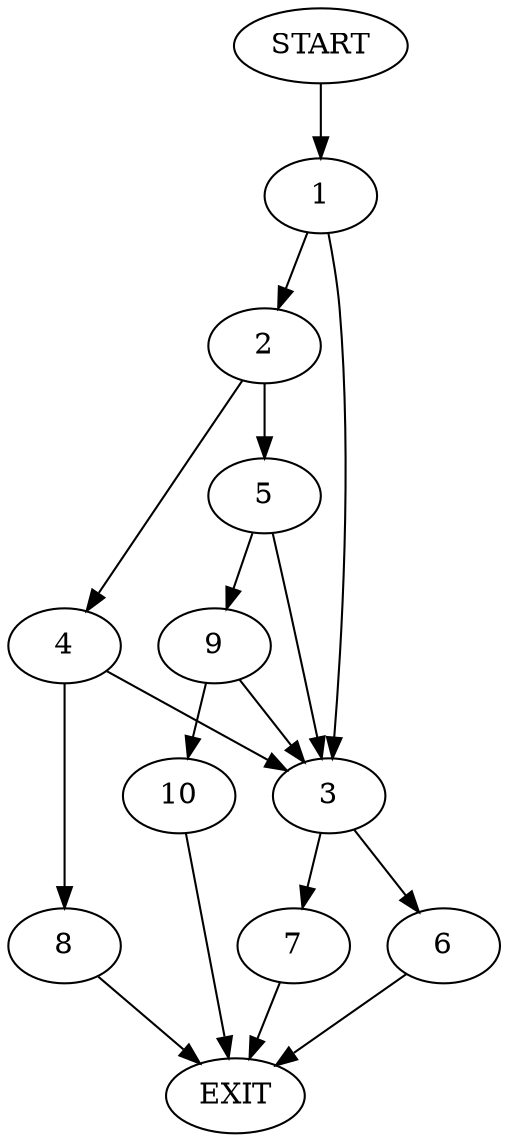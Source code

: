digraph {
0 [label="START"]
11 [label="EXIT"]
0 -> 1
1 -> 2
1 -> 3
2 -> 4
2 -> 5
3 -> 6
3 -> 7
4 -> 3
4 -> 8
5 -> 9
5 -> 3
8 -> 11
9 -> 10
9 -> 3
10 -> 11
7 -> 11
6 -> 11
}
